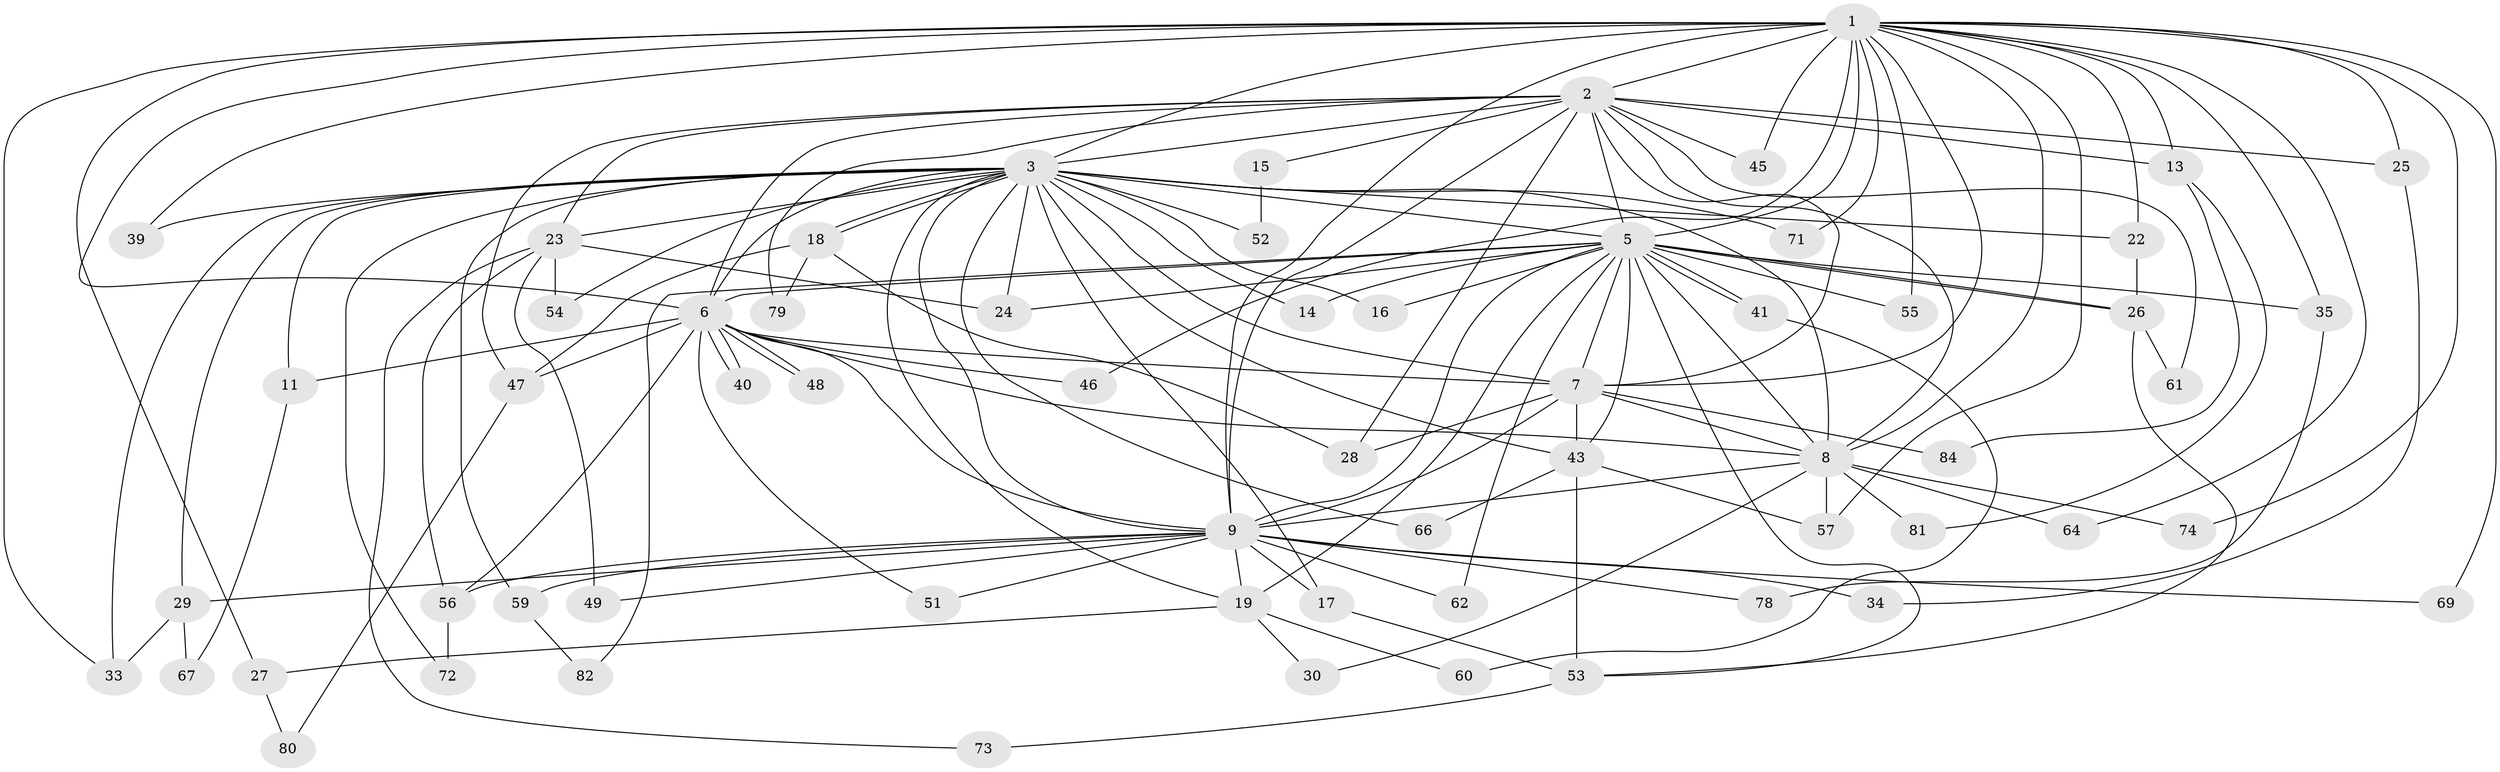 // original degree distribution, {20: 0.023529411764705882, 15: 0.03529411764705882, 34: 0.011764705882352941, 25: 0.011764705882352941, 19: 0.011764705882352941, 14: 0.023529411764705882, 3: 0.21176470588235294, 2: 0.5529411764705883, 5: 0.047058823529411764, 6: 0.023529411764705882, 7: 0.011764705882352941, 4: 0.03529411764705882}
// Generated by graph-tools (version 1.1) at 2025/11/02/27/25 16:11:01]
// undirected, 62 vertices, 146 edges
graph export_dot {
graph [start="1"]
  node [color=gray90,style=filled];
  1 [super="+10"];
  2 [super="+4"];
  3 [super="+12"];
  5 [super="+68"];
  6 [super="+20"];
  7 [super="+31"];
  8 [super="+32"];
  9 [super="+38"];
  11;
  13 [super="+21"];
  14;
  15 [super="+42"];
  16;
  17 [super="+75"];
  18;
  19 [super="+77"];
  22;
  23 [super="+44"];
  24;
  25;
  26 [super="+50"];
  27;
  28 [super="+63"];
  29;
  30;
  33 [super="+36"];
  34;
  35 [super="+37"];
  39;
  40;
  41;
  43;
  45;
  46;
  47 [super="+76"];
  48;
  49;
  51;
  52 [super="+83"];
  53 [super="+70"];
  54;
  55;
  56 [super="+58"];
  57 [super="+65"];
  59 [super="+85"];
  60;
  61;
  62;
  64;
  66;
  67;
  69;
  71;
  72;
  73;
  74;
  78;
  79;
  80;
  81;
  82;
  84;
  1 -- 2 [weight=4];
  1 -- 3 [weight=2];
  1 -- 5 [weight=2];
  1 -- 6 [weight=2];
  1 -- 7 [weight=2];
  1 -- 8 [weight=2];
  1 -- 9 [weight=2];
  1 -- 22;
  1 -- 25;
  1 -- 27;
  1 -- 35;
  1 -- 46;
  1 -- 55;
  1 -- 69;
  1 -- 71;
  1 -- 74;
  1 -- 64;
  1 -- 39;
  1 -- 45;
  1 -- 13 [weight=2];
  1 -- 57;
  1 -- 33;
  2 -- 3 [weight=3];
  2 -- 5 [weight=2];
  2 -- 6 [weight=2];
  2 -- 7 [weight=2];
  2 -- 8 [weight=2];
  2 -- 9 [weight=2];
  2 -- 13;
  2 -- 47;
  2 -- 61;
  2 -- 79;
  2 -- 45;
  2 -- 15 [weight=2];
  2 -- 23;
  2 -- 25;
  2 -- 28;
  3 -- 5;
  3 -- 6;
  3 -- 7 [weight=2];
  3 -- 8;
  3 -- 9 [weight=2];
  3 -- 11;
  3 -- 14;
  3 -- 16;
  3 -- 17;
  3 -- 18;
  3 -- 18;
  3 -- 19;
  3 -- 22;
  3 -- 23;
  3 -- 24;
  3 -- 29;
  3 -- 33;
  3 -- 39;
  3 -- 43;
  3 -- 52 [weight=2];
  3 -- 54;
  3 -- 59 [weight=2];
  3 -- 66;
  3 -- 71;
  3 -- 72;
  5 -- 6;
  5 -- 7;
  5 -- 8 [weight=2];
  5 -- 9;
  5 -- 14;
  5 -- 16;
  5 -- 24;
  5 -- 26;
  5 -- 26;
  5 -- 35 [weight=2];
  5 -- 41;
  5 -- 41;
  5 -- 55;
  5 -- 62;
  5 -- 82;
  5 -- 43;
  5 -- 19;
  5 -- 53;
  6 -- 7 [weight=2];
  6 -- 8;
  6 -- 9;
  6 -- 11;
  6 -- 40;
  6 -- 40;
  6 -- 46;
  6 -- 48;
  6 -- 48;
  6 -- 51;
  6 -- 56;
  6 -- 47;
  7 -- 8;
  7 -- 9;
  7 -- 28;
  7 -- 43;
  7 -- 84;
  8 -- 9;
  8 -- 30;
  8 -- 64;
  8 -- 74;
  8 -- 81;
  8 -- 57;
  9 -- 17;
  9 -- 19;
  9 -- 29;
  9 -- 34;
  9 -- 49;
  9 -- 51;
  9 -- 56;
  9 -- 59;
  9 -- 62;
  9 -- 78;
  9 -- 69;
  11 -- 67;
  13 -- 81;
  13 -- 84;
  15 -- 52;
  17 -- 53;
  18 -- 28;
  18 -- 47;
  18 -- 79;
  19 -- 27;
  19 -- 30;
  19 -- 60;
  22 -- 26;
  23 -- 49;
  23 -- 54;
  23 -- 56;
  23 -- 73;
  23 -- 24;
  25 -- 34;
  26 -- 53;
  26 -- 61;
  27 -- 80;
  29 -- 33;
  29 -- 67;
  35 -- 78;
  41 -- 60;
  43 -- 53;
  43 -- 57;
  43 -- 66;
  47 -- 80;
  53 -- 73;
  56 -- 72;
  59 -- 82;
}
